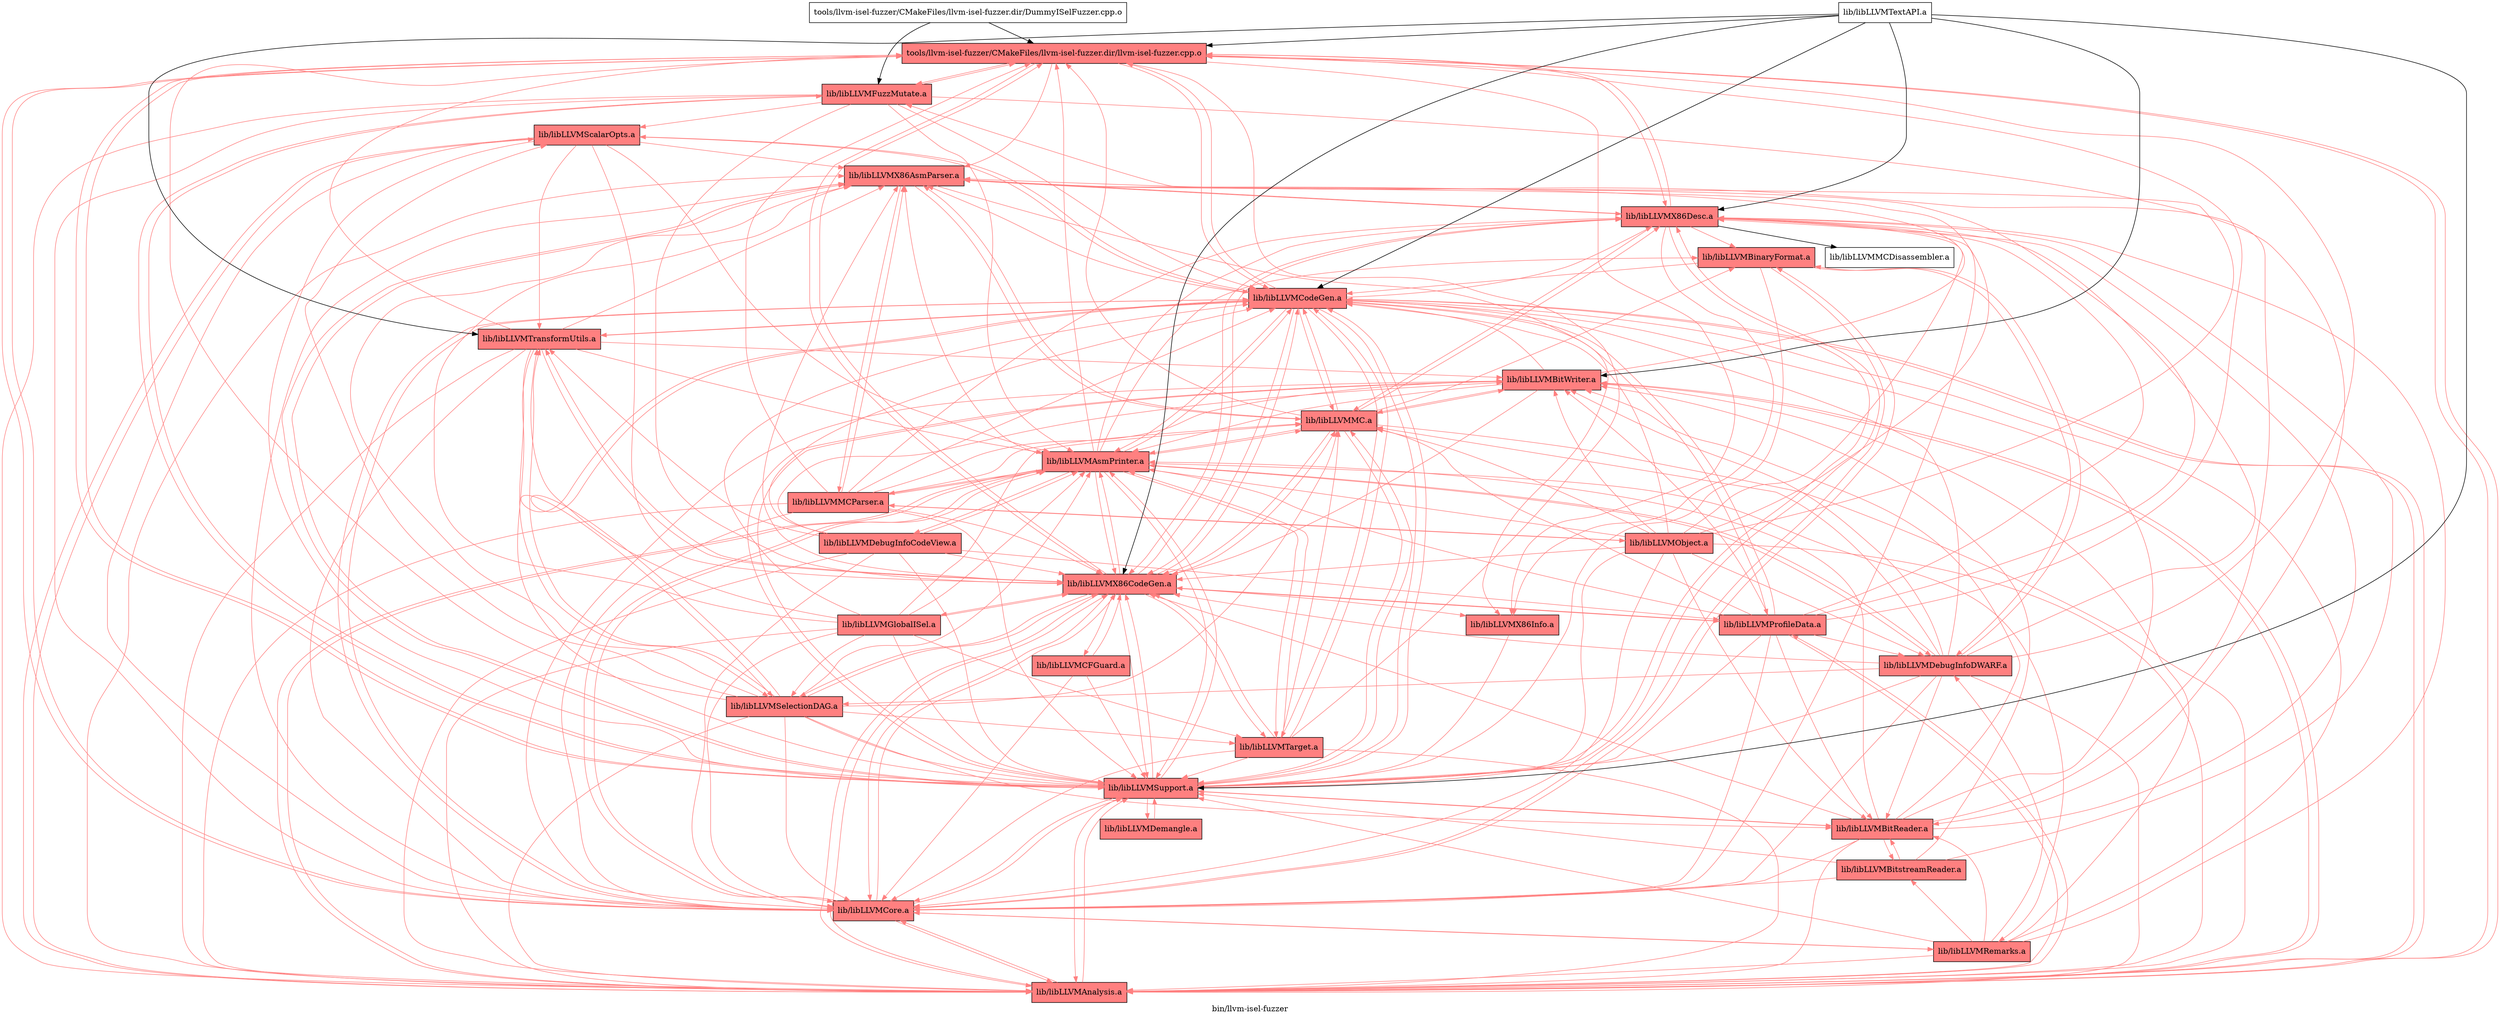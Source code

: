 digraph "bin/llvm-isel-fuzzer" {
	label="bin/llvm-isel-fuzzer";

	Node0x55f786d71548 [shape=record,shape=record,label="{tools/llvm-isel-fuzzer/CMakeFiles/llvm-isel-fuzzer.dir/DummyISelFuzzer.cpp.o}"];
	Node0x55f786d71548 -> Node0x55f786d730c8;
	Node0x55f786d71548 -> Node0x55f786d77f88;
	Node0x55f786d730c8 [shape=record,shape=record,style=filled,fillcolor="1.000000 0.5 1",label="{tools/llvm-isel-fuzzer/CMakeFiles/llvm-isel-fuzzer.dir/llvm-isel-fuzzer.cpp.o}"];
	Node0x55f786d730c8 -> Node0x55f786d79ce8[color="1.000000 0.5 1"];
	Node0x55f786d730c8 -> Node0x55f786d7a198[color="1.000000 0.5 1"];
	Node0x55f786d730c8 -> Node0x55f786d7a788[color="1.000000 0.5 1"];
	Node0x55f786d730c8 -> Node0x55f786d78398[color="1.000000 0.5 1"];
	Node0x55f786d730c8 -> Node0x55f786d788e8[color="1.000000 0.5 1"];
	Node0x55f786d730c8 -> Node0x55f786d774e8[color="1.000000 0.5 1"];
	Node0x55f786d730c8 -> Node0x55f786d77998[color="1.000000 0.5 1"];
	Node0x55f786d730c8 -> Node0x55f786d77f88[color="1.000000 0.5 1"];
	Node0x55f786d730c8 -> Node0x55f786d7c7b8[color="1.000000 0.5 1"];
	Node0x55f786d77f88 [shape=record,shape=record,style=filled,fillcolor="1.000000 0.5 1",label="{lib/libLLVMFuzzMutate.a}"];
	Node0x55f786d77f88 -> Node0x55f786d730c8[color="1.000000 0.5 1"];
	Node0x55f786d77f88 -> Node0x55f786d788e8[color="1.000000 0.5 1"];
	Node0x55f786d77f88 -> Node0x55f786d78d98[color="1.000000 0.5 1"];
	Node0x55f786d77f88 -> Node0x55f786d774e8[color="1.000000 0.5 1"];
	Node0x55f786d77f88 -> Node0x55f786d77998[color="1.000000 0.5 1"];
	Node0x55f786d77f88 -> Node0x55f786d79748[color="1.000000 0.5 1"];
	Node0x55f786d77f88 -> Node0x55f786d7c7b8[color="1.000000 0.5 1"];
	Node0x55f786d77f88 -> Node0x55f786d76598[color="1.000000 0.5 1"];
	Node0x55f786d77f88 -> Node0x55f786d7a198[color="1.000000 0.5 1"];
	Node0x55f786d79ce8 [shape=record,shape=record,style=filled,fillcolor="1.000000 0.5 1",label="{lib/libLLVMX86AsmParser.a}"];
	Node0x55f786d79ce8 -> Node0x55f786d7a788[color="1.000000 0.5 1"];
	Node0x55f786d79ce8 -> Node0x55f786d78398[color="1.000000 0.5 1"];
	Node0x55f786d79ce8 -> Node0x55f786d760e8[color="1.000000 0.5 1"];
	Node0x55f786d79ce8 -> Node0x55f786d7c7b8[color="1.000000 0.5 1"];
	Node0x55f786d79ce8 -> Node0x55f786d6ae28[color="1.000000 0.5 1"];
	Node0x55f786d7a198 [shape=record,shape=record,style=filled,fillcolor="1.000000 0.5 1",label="{lib/libLLVMX86CodeGen.a}"];
	Node0x55f786d7a198 -> Node0x55f786d7a788[color="1.000000 0.5 1"];
	Node0x55f786d7a198 -> Node0x55f786d78398[color="1.000000 0.5 1"];
	Node0x55f786d7a198 -> Node0x55f786d78d98[color="1.000000 0.5 1"];
	Node0x55f786d7a198 -> Node0x55f786d774e8[color="1.000000 0.5 1"];
	Node0x55f786d7a198 -> Node0x55f786d77998[color="1.000000 0.5 1"];
	Node0x55f786d7a198 -> Node0x55f786d760e8[color="1.000000 0.5 1"];
	Node0x55f786d7a198 -> Node0x55f786d7c7b8[color="1.000000 0.5 1"];
	Node0x55f786d7a198 -> Node0x55f786d79ce8[color="1.000000 0.5 1"];
	Node0x55f786d7a198 -> Node0x55f786d788e8[color="1.000000 0.5 1"];
	Node0x55f786d7a198 -> Node0x55f786d76cc8[color="1.000000 0.5 1"];
	Node0x55f786d7a198 -> Node0x55f786d7b868[color="1.000000 0.5 1"];
	Node0x55f786d7a198 -> Node0x55f786d7a468[color="1.000000 0.5 1"];
	Node0x55f786d7a198 -> Node0x55f786d79fb8[color="1.000000 0.5 1"];
	Node0x55f786d7a198 -> Node0x55f786d730c8[color="1.000000 0.5 1"];
	Node0x55f786d7a198 -> Node0x55f786d6ba08[color="1.000000 0.5 1"];
	Node0x55f786d7a198 -> Node0x55f786d78168[color="1.000000 0.5 1"];
	Node0x55f786d7a788 [shape=record,shape=record,style=filled,fillcolor="1.000000 0.5 1",label="{lib/libLLVMX86Desc.a}"];
	Node0x55f786d7a788 -> Node0x55f786d730c8[color="1.000000 0.5 1"];
	Node0x55f786d7a788 -> Node0x55f786d760e8[color="1.000000 0.5 1"];
	Node0x55f786d7a788 -> Node0x55f786d7c7b8[color="1.000000 0.5 1"];
	Node0x55f786d7a788 -> Node0x55f786d7a198[color="1.000000 0.5 1"];
	Node0x55f786d7a788 -> Node0x55f786d78398[color="1.000000 0.5 1"];
	Node0x55f786d7a788 -> Node0x55f786d7bef8;
	Node0x55f786d7a788 -> Node0x55f786d79ce8[color="1.000000 0.5 1"];
	Node0x55f786d7a788 -> Node0x55f786d6a658[color="1.000000 0.5 1"];
	Node0x55f786d78398 [shape=record,shape=record,style=filled,fillcolor="1.000000 0.5 1",label="{lib/libLLVMX86Info.a}"];
	Node0x55f786d78398 -> Node0x55f786d7c7b8[color="1.000000 0.5 1"];
	Node0x55f786d788e8 [shape=record,shape=record,style=filled,fillcolor="1.000000 0.5 1",label="{lib/libLLVMAnalysis.a}"];
	Node0x55f786d788e8 -> Node0x55f786d79ce8[color="1.000000 0.5 1"];
	Node0x55f786d788e8 -> Node0x55f786d7a198[color="1.000000 0.5 1"];
	Node0x55f786d788e8 -> Node0x55f786d77998[color="1.000000 0.5 1"];
	Node0x55f786d788e8 -> Node0x55f786d7c7b8[color="1.000000 0.5 1"];
	Node0x55f786d788e8 -> Node0x55f786d730c8[color="1.000000 0.5 1"];
	Node0x55f786d788e8 -> Node0x55f786d6ba08[color="1.000000 0.5 1"];
	Node0x55f786d788e8 -> Node0x55f786d774e8[color="1.000000 0.5 1"];
	Node0x55f786d788e8 -> Node0x55f786d78d98[color="1.000000 0.5 1"];
	Node0x55f786d788e8 -> Node0x55f786d76f98[color="1.000000 0.5 1"];
	Node0x55f786d788e8 -> Node0x55f786d76598[color="1.000000 0.5 1"];
	Node0x55f786d774e8 [shape=record,shape=record,style=filled,fillcolor="1.000000 0.5 1",label="{lib/libLLVMCodeGen.a}"];
	Node0x55f786d774e8 -> Node0x55f786d7a198[color="1.000000 0.5 1"];
	Node0x55f786d774e8 -> Node0x55f786d788e8[color="1.000000 0.5 1"];
	Node0x55f786d774e8 -> Node0x55f786d77998[color="1.000000 0.5 1"];
	Node0x55f786d774e8 -> Node0x55f786d7c7b8[color="1.000000 0.5 1"];
	Node0x55f786d774e8 -> Node0x55f786d760e8[color="1.000000 0.5 1"];
	Node0x55f786d774e8 -> Node0x55f786d79ce8[color="1.000000 0.5 1"];
	Node0x55f786d774e8 -> Node0x55f786d78d98[color="1.000000 0.5 1"];
	Node0x55f786d774e8 -> Node0x55f786d730c8[color="1.000000 0.5 1"];
	Node0x55f786d774e8 -> Node0x55f786d78168[color="1.000000 0.5 1"];
	Node0x55f786d774e8 -> Node0x55f786d7a788[color="1.000000 0.5 1"];
	Node0x55f786d774e8 -> Node0x55f786d7b868[color="1.000000 0.5 1"];
	Node0x55f786d774e8 -> Node0x55f786d6ba08[color="1.000000 0.5 1"];
	Node0x55f786d774e8 -> Node0x55f786d76598[color="1.000000 0.5 1"];
	Node0x55f786d774e8 -> Node0x55f786d76cc8[color="1.000000 0.5 1"];
	Node0x55f786d77998 [shape=record,shape=record,style=filled,fillcolor="1.000000 0.5 1",label="{lib/libLLVMCore.a}"];
	Node0x55f786d77998 -> Node0x55f786d7c7b8[color="1.000000 0.5 1"];
	Node0x55f786d77998 -> Node0x55f786d730c8[color="1.000000 0.5 1"];
	Node0x55f786d77998 -> Node0x55f786d7a198[color="1.000000 0.5 1"];
	Node0x55f786d77998 -> Node0x55f786d788e8[color="1.000000 0.5 1"];
	Node0x55f786d77998 -> Node0x55f786d78d98[color="1.000000 0.5 1"];
	Node0x55f786d77998 -> Node0x55f786d774e8[color="1.000000 0.5 1"];
	Node0x55f786d77998 -> Node0x55f786d6a658[color="1.000000 0.5 1"];
	Node0x55f786d77998 -> Node0x55f786d7a788[color="1.000000 0.5 1"];
	Node0x55f786d77998 -> Node0x55f786d79ce8[color="1.000000 0.5 1"];
	Node0x55f786d77998 -> Node0x55f786d69c58[color="1.000000 0.5 1"];
	Node0x55f786d7c7b8 [shape=record,shape=record,style=filled,fillcolor="1.000000 0.5 1",label="{lib/libLLVMSupport.a}"];
	Node0x55f786d7c7b8 -> Node0x55f786d7a198[color="1.000000 0.5 1"];
	Node0x55f786d7c7b8 -> Node0x55f786d788e8[color="1.000000 0.5 1"];
	Node0x55f786d7c7b8 -> Node0x55f786d78d98[color="1.000000 0.5 1"];
	Node0x55f786d7c7b8 -> Node0x55f786d774e8[color="1.000000 0.5 1"];
	Node0x55f786d7c7b8 -> Node0x55f786d76f98[color="1.000000 0.5 1"];
	Node0x55f786d7c7b8 -> Node0x55f786d77998[color="1.000000 0.5 1"];
	Node0x55f786d7c7b8 -> Node0x55f786d730c8[color="1.000000 0.5 1"];
	Node0x55f786d7c7b8 -> Node0x55f786d79ce8[color="1.000000 0.5 1"];
	Node0x55f786d7c7b8 -> Node0x55f786d760e8[color="1.000000 0.5 1"];
	Node0x55f786d7c7b8 -> Node0x55f786d7a788[color="1.000000 0.5 1"];
	Node0x55f786d7c7b8 -> Node0x55f786d79748[color="1.000000 0.5 1"];
	Node0x55f786d7c7b8 -> Node0x55f786d77f88[color="1.000000 0.5 1"];
	Node0x55f786d7c7b8 -> Node0x55f786d6b058[color="1.000000 0.5 1"];
	Node0x55f786d760e8 [shape=record,shape=record,style=filled,fillcolor="1.000000 0.5 1",label="{lib/libLLVMMC.a}"];
	Node0x55f786d760e8 -> Node0x55f786d7a788[color="1.000000 0.5 1"];
	Node0x55f786d760e8 -> Node0x55f786d7c7b8[color="1.000000 0.5 1"];
	Node0x55f786d760e8 -> Node0x55f786d788e8[color="1.000000 0.5 1"];
	Node0x55f786d760e8 -> Node0x55f786d78d98[color="1.000000 0.5 1"];
	Node0x55f786d760e8 -> Node0x55f786d774e8[color="1.000000 0.5 1"];
	Node0x55f786d760e8 -> Node0x55f786d76f98[color="1.000000 0.5 1"];
	Node0x55f786d760e8 -> Node0x55f786d730c8[color="1.000000 0.5 1"];
	Node0x55f786d760e8 -> Node0x55f786d79ce8[color="1.000000 0.5 1"];
	Node0x55f786d760e8 -> Node0x55f786d7a198[color="1.000000 0.5 1"];
	Node0x55f786d760e8 -> Node0x55f786d6a658[color="1.000000 0.5 1"];
	Node0x55f786d6ae28 [shape=record,shape=record,style=filled,fillcolor="1.000000 0.5 1",label="{lib/libLLVMMCParser.a}"];
	Node0x55f786d6ae28 -> Node0x55f786d730c8[color="1.000000 0.5 1"];
	Node0x55f786d6ae28 -> Node0x55f786d79ce8[color="1.000000 0.5 1"];
	Node0x55f786d6ae28 -> Node0x55f786d7a198[color="1.000000 0.5 1"];
	Node0x55f786d6ae28 -> Node0x55f786d7a788[color="1.000000 0.5 1"];
	Node0x55f786d6ae28 -> Node0x55f786d788e8[color="1.000000 0.5 1"];
	Node0x55f786d6ae28 -> Node0x55f786d78d98[color="1.000000 0.5 1"];
	Node0x55f786d6ae28 -> Node0x55f786d77998[color="1.000000 0.5 1"];
	Node0x55f786d6ae28 -> Node0x55f786d774e8[color="1.000000 0.5 1"];
	Node0x55f786d6ae28 -> Node0x55f786d76f98[color="1.000000 0.5 1"];
	Node0x55f786d6ae28 -> Node0x55f786d760e8[color="1.000000 0.5 1"];
	Node0x55f786d6ae28 -> Node0x55f786d7c7b8[color="1.000000 0.5 1"];
	Node0x55f786d6ae28 -> Node0x55f786d6b2d8[color="1.000000 0.5 1"];
	Node0x55f786d78d98 [shape=record,shape=record,style=filled,fillcolor="1.000000 0.5 1",label="{lib/libLLVMAsmPrinter.a}"];
	Node0x55f786d78d98 -> Node0x55f786d730c8[color="1.000000 0.5 1"];
	Node0x55f786d78d98 -> Node0x55f786d79ce8[color="1.000000 0.5 1"];
	Node0x55f786d78d98 -> Node0x55f786d7a198[color="1.000000 0.5 1"];
	Node0x55f786d78d98 -> Node0x55f786d7a788[color="1.000000 0.5 1"];
	Node0x55f786d78d98 -> Node0x55f786d788e8[color="1.000000 0.5 1"];
	Node0x55f786d78d98 -> Node0x55f786d774e8[color="1.000000 0.5 1"];
	Node0x55f786d78d98 -> Node0x55f786d77998[color="1.000000 0.5 1"];
	Node0x55f786d78d98 -> Node0x55f786d760e8[color="1.000000 0.5 1"];
	Node0x55f786d78d98 -> Node0x55f786d7c7b8[color="1.000000 0.5 1"];
	Node0x55f786d78d98 -> Node0x55f786d7b868[color="1.000000 0.5 1"];
	Node0x55f786d78d98 -> Node0x55f786d69c58[color="1.000000 0.5 1"];
	Node0x55f786d78d98 -> Node0x55f786d6a658[color="1.000000 0.5 1"];
	Node0x55f786d78d98 -> Node0x55f786d6ae28[color="1.000000 0.5 1"];
	Node0x55f786d78d98 -> Node0x55f786d7b048[color="1.000000 0.5 1"];
	Node0x55f786d78d98 -> Node0x55f786d69ed8[color="1.000000 0.5 1"];
	Node0x55f786d76cc8 [shape=record,shape=record,style=filled,fillcolor="1.000000 0.5 1",label="{lib/libLLVMSelectionDAG.a}"];
	Node0x55f786d76cc8 -> Node0x55f786d79ce8[color="1.000000 0.5 1"];
	Node0x55f786d76cc8 -> Node0x55f786d7a198[color="1.000000 0.5 1"];
	Node0x55f786d76cc8 -> Node0x55f786d788e8[color="1.000000 0.5 1"];
	Node0x55f786d76cc8 -> Node0x55f786d774e8[color="1.000000 0.5 1"];
	Node0x55f786d76cc8 -> Node0x55f786d77998[color="1.000000 0.5 1"];
	Node0x55f786d76cc8 -> Node0x55f786d76598[color="1.000000 0.5 1"];
	Node0x55f786d76cc8 -> Node0x55f786d7c7b8[color="1.000000 0.5 1"];
	Node0x55f786d76cc8 -> Node0x55f786d760e8[color="1.000000 0.5 1"];
	Node0x55f786d76cc8 -> Node0x55f786d78d98[color="1.000000 0.5 1"];
	Node0x55f786d76cc8 -> Node0x55f786d7b868[color="1.000000 0.5 1"];
	Node0x55f786d76cc8 -> Node0x55f786d78168[color="1.000000 0.5 1"];
	Node0x55f786d76cc8 -> Node0x55f786d730c8[color="1.000000 0.5 1"];
	Node0x55f786d76cc8 -> Node0x55f786d79748[color="1.000000 0.5 1"];
	Node0x55f786d7b868 [shape=record,shape=record,style=filled,fillcolor="1.000000 0.5 1",label="{lib/libLLVMTarget.a}"];
	Node0x55f786d7b868 -> Node0x55f786d7a198[color="1.000000 0.5 1"];
	Node0x55f786d7b868 -> Node0x55f786d78d98[color="1.000000 0.5 1"];
	Node0x55f786d7b868 -> Node0x55f786d77998[color="1.000000 0.5 1"];
	Node0x55f786d7b868 -> Node0x55f786d760e8[color="1.000000 0.5 1"];
	Node0x55f786d7b868 -> Node0x55f786d7c7b8[color="1.000000 0.5 1"];
	Node0x55f786d7b868 -> Node0x55f786d730c8[color="1.000000 0.5 1"];
	Node0x55f786d7b868 -> Node0x55f786d788e8[color="1.000000 0.5 1"];
	Node0x55f786d7b868 -> Node0x55f786d774e8[color="1.000000 0.5 1"];
	Node0x55f786d7a468 [shape=record,shape=record,style=filled,fillcolor="1.000000 0.5 1",label="{lib/libLLVMGlobalISel.a}"];
	Node0x55f786d7a468 -> Node0x55f786d7a198[color="1.000000 0.5 1"];
	Node0x55f786d7a468 -> Node0x55f786d77998[color="1.000000 0.5 1"];
	Node0x55f786d7a468 -> Node0x55f786d774e8[color="1.000000 0.5 1"];
	Node0x55f786d7a468 -> Node0x55f786d7c7b8[color="1.000000 0.5 1"];
	Node0x55f786d7a468 -> Node0x55f786d79ce8[color="1.000000 0.5 1"];
	Node0x55f786d7a468 -> Node0x55f786d788e8[color="1.000000 0.5 1"];
	Node0x55f786d7a468 -> Node0x55f786d78d98[color="1.000000 0.5 1"];
	Node0x55f786d7a468 -> Node0x55f786d760e8[color="1.000000 0.5 1"];
	Node0x55f786d7a468 -> Node0x55f786d76cc8[color="1.000000 0.5 1"];
	Node0x55f786d7a468 -> Node0x55f786d7b868[color="1.000000 0.5 1"];
	Node0x55f786d7a468 -> Node0x55f786d78168[color="1.000000 0.5 1"];
	Node0x55f786d79fb8 [shape=record,shape=record,style=filled,fillcolor="1.000000 0.5 1",label="{lib/libLLVMCFGuard.a}"];
	Node0x55f786d79fb8 -> Node0x55f786d7a198[color="1.000000 0.5 1"];
	Node0x55f786d79fb8 -> Node0x55f786d77998[color="1.000000 0.5 1"];
	Node0x55f786d79fb8 -> Node0x55f786d7c7b8[color="1.000000 0.5 1"];
	Node0x55f786d6ba08 [shape=record,shape=record,style=filled,fillcolor="1.000000 0.5 1",label="{lib/libLLVMProfileData.a}"];
	Node0x55f786d6ba08 -> Node0x55f786d79ce8[color="1.000000 0.5 1"];
	Node0x55f786d6ba08 -> Node0x55f786d7a198[color="1.000000 0.5 1"];
	Node0x55f786d6ba08 -> Node0x55f786d788e8[color="1.000000 0.5 1"];
	Node0x55f786d6ba08 -> Node0x55f786d78d98[color="1.000000 0.5 1"];
	Node0x55f786d6ba08 -> Node0x55f786d77998[color="1.000000 0.5 1"];
	Node0x55f786d6ba08 -> Node0x55f786d774e8[color="1.000000 0.5 1"];
	Node0x55f786d6ba08 -> Node0x55f786d76f98[color="1.000000 0.5 1"];
	Node0x55f786d6ba08 -> Node0x55f786d7c7b8[color="1.000000 0.5 1"];
	Node0x55f786d6ba08 -> Node0x55f786d7a788[color="1.000000 0.5 1"];
	Node0x55f786d6ba08 -> Node0x55f786d79748[color="1.000000 0.5 1"];
	Node0x55f786d6ba08 -> Node0x55f786d730c8[color="1.000000 0.5 1"];
	Node0x55f786d6ba08 -> Node0x55f786d760e8[color="1.000000 0.5 1"];
	Node0x55f786d6ba08 -> Node0x55f786d7b048[color="1.000000 0.5 1"];
	Node0x55f786d78168 [shape=record,shape=record,style=filled,fillcolor="1.000000 0.5 1",label="{lib/libLLVMTransformUtils.a}"];
	Node0x55f786d78168 -> Node0x55f786d79ce8[color="1.000000 0.5 1"];
	Node0x55f786d78168 -> Node0x55f786d7a198[color="1.000000 0.5 1"];
	Node0x55f786d78168 -> Node0x55f786d788e8[color="1.000000 0.5 1"];
	Node0x55f786d78168 -> Node0x55f786d774e8[color="1.000000 0.5 1"];
	Node0x55f786d78168 -> Node0x55f786d77998[color="1.000000 0.5 1"];
	Node0x55f786d78168 -> Node0x55f786d76cc8[color="1.000000 0.5 1"];
	Node0x55f786d78168 -> Node0x55f786d7c7b8[color="1.000000 0.5 1"];
	Node0x55f786d78168 -> Node0x55f786d76f98[color="1.000000 0.5 1"];
	Node0x55f786d78168 -> Node0x55f786d730c8[color="1.000000 0.5 1"];
	Node0x55f786d78168 -> Node0x55f786d78d98[color="1.000000 0.5 1"];
	Node0x55f786d7bef8 [shape=record,shape=record,label="{lib/libLLVMMCDisassembler.a}"];
	Node0x55f786d6a658 [shape=record,shape=record,style=filled,fillcolor="1.000000 0.5 1",label="{lib/libLLVMBinaryFormat.a}"];
	Node0x55f786d6a658 -> Node0x55f786d77998[color="1.000000 0.5 1"];
	Node0x55f786d6a658 -> Node0x55f786d7c7b8[color="1.000000 0.5 1"];
	Node0x55f786d6a658 -> Node0x55f786d7b048[color="1.000000 0.5 1"];
	Node0x55f786d6a658 -> Node0x55f786d774e8[color="1.000000 0.5 1"];
	Node0x55f786d69c58 [shape=record,shape=record,style=filled,fillcolor="1.000000 0.5 1",label="{lib/libLLVMRemarks.a}"];
	Node0x55f786d69c58 -> Node0x55f786d7c7b8[color="1.000000 0.5 1"];
	Node0x55f786d69c58 -> Node0x55f786d77998[color="1.000000 0.5 1"];
	Node0x55f786d69c58 -> Node0x55f786d76f98[color="1.000000 0.5 1"];
	Node0x55f786d69c58 -> Node0x55f786d774e8[color="1.000000 0.5 1"];
	Node0x55f786d69c58 -> Node0x55f786d79748[color="1.000000 0.5 1"];
	Node0x55f786d69c58 -> Node0x55f786d788e8[color="1.000000 0.5 1"];
	Node0x55f786d69c58 -> Node0x55f786d7a788[color="1.000000 0.5 1"];
	Node0x55f786d69c58 -> Node0x55f786d7b048[color="1.000000 0.5 1"];
	Node0x55f786d69c58 -> Node0x55f786d6a1a8[color="1.000000 0.5 1"];
	Node0x55f786d7b048 [shape=record,shape=record,style=filled,fillcolor="1.000000 0.5 1",label="{lib/libLLVMDebugInfoDWARF.a}"];
	Node0x55f786d7b048 -> Node0x55f786d7a788[color="1.000000 0.5 1"];
	Node0x55f786d7b048 -> Node0x55f786d78d98[color="1.000000 0.5 1"];
	Node0x55f786d7b048 -> Node0x55f786d774e8[color="1.000000 0.5 1"];
	Node0x55f786d7b048 -> Node0x55f786d760e8[color="1.000000 0.5 1"];
	Node0x55f786d7b048 -> Node0x55f786d7c7b8[color="1.000000 0.5 1"];
	Node0x55f786d7b048 -> Node0x55f786d6a658[color="1.000000 0.5 1"];
	Node0x55f786d7b048 -> Node0x55f786d788e8[color="1.000000 0.5 1"];
	Node0x55f786d7b048 -> Node0x55f786d77998[color="1.000000 0.5 1"];
	Node0x55f786d7b048 -> Node0x55f786d76f98[color="1.000000 0.5 1"];
	Node0x55f786d7b048 -> Node0x55f786d79748[color="1.000000 0.5 1"];
	Node0x55f786d7b048 -> Node0x55f786d76cc8[color="1.000000 0.5 1"];
	Node0x55f786d7b048 -> Node0x55f786d730c8[color="1.000000 0.5 1"];
	Node0x55f786d7b048 -> Node0x55f786d7a198[color="1.000000 0.5 1"];
	Node0x55f786d69ed8 [shape=record,shape=record,style=filled,fillcolor="1.000000 0.5 1",label="{lib/libLLVMDebugInfoCodeView.a}"];
	Node0x55f786d69ed8 -> Node0x55f786d788e8[color="1.000000 0.5 1"];
	Node0x55f786d69ed8 -> Node0x55f786d77998[color="1.000000 0.5 1"];
	Node0x55f786d69ed8 -> Node0x55f786d7c7b8[color="1.000000 0.5 1"];
	Node0x55f786d69ed8 -> Node0x55f786d78d98[color="1.000000 0.5 1"];
	Node0x55f786d69ed8 -> Node0x55f786d774e8[color="1.000000 0.5 1"];
	Node0x55f786d69ed8 -> Node0x55f786d76f98[color="1.000000 0.5 1"];
	Node0x55f786d69ed8 -> Node0x55f786d7a198[color="1.000000 0.5 1"];
	Node0x55f786d69ed8 -> Node0x55f786d78168[color="1.000000 0.5 1"];
	Node0x55f786d69ed8 -> Node0x55f786d6ba08[color="1.000000 0.5 1"];
	Node0x55f786d76598 [shape=record,shape=record,style=filled,fillcolor="1.000000 0.5 1",label="{lib/libLLVMScalarOpts.a}"];
	Node0x55f786d76598 -> Node0x55f786d79ce8[color="1.000000 0.5 1"];
	Node0x55f786d76598 -> Node0x55f786d7a198[color="1.000000 0.5 1"];
	Node0x55f786d76598 -> Node0x55f786d788e8[color="1.000000 0.5 1"];
	Node0x55f786d76598 -> Node0x55f786d77998[color="1.000000 0.5 1"];
	Node0x55f786d76598 -> Node0x55f786d774e8[color="1.000000 0.5 1"];
	Node0x55f786d76598 -> Node0x55f786d7c7b8[color="1.000000 0.5 1"];
	Node0x55f786d76598 -> Node0x55f786d78168[color="1.000000 0.5 1"];
	Node0x55f786d76598 -> Node0x55f786d78d98[color="1.000000 0.5 1"];
	Node0x55f786d79748 [shape=record,shape=record,style=filled,fillcolor="1.000000 0.5 1",label="{lib/libLLVMBitReader.a}"];
	Node0x55f786d79748 -> Node0x55f786d79ce8[color="1.000000 0.5 1"];
	Node0x55f786d79748 -> Node0x55f786d7a198[color="1.000000 0.5 1"];
	Node0x55f786d79748 -> Node0x55f786d7a788[color="1.000000 0.5 1"];
	Node0x55f786d79748 -> Node0x55f786d788e8[color="1.000000 0.5 1"];
	Node0x55f786d79748 -> Node0x55f786d78d98[color="1.000000 0.5 1"];
	Node0x55f786d79748 -> Node0x55f786d774e8[color="1.000000 0.5 1"];
	Node0x55f786d79748 -> Node0x55f786d77998[color="1.000000 0.5 1"];
	Node0x55f786d79748 -> Node0x55f786d7c7b8[color="1.000000 0.5 1"];
	Node0x55f786d79748 -> Node0x55f786d6a1a8[color="1.000000 0.5 1"];
	Node0x55f786d79748 -> Node0x55f786d76f98[color="1.000000 0.5 1"];
	Node0x55f786d76f98 [shape=record,shape=record,style=filled,fillcolor="1.000000 0.5 1",label="{lib/libLLVMBitWriter.a}"];
	Node0x55f786d76f98 -> Node0x55f786d79ce8[color="1.000000 0.5 1"];
	Node0x55f786d76f98 -> Node0x55f786d7a198[color="1.000000 0.5 1"];
	Node0x55f786d76f98 -> Node0x55f786d788e8[color="1.000000 0.5 1"];
	Node0x55f786d76f98 -> Node0x55f786d78d98[color="1.000000 0.5 1"];
	Node0x55f786d76f98 -> Node0x55f786d77998[color="1.000000 0.5 1"];
	Node0x55f786d76f98 -> Node0x55f786d774e8[color="1.000000 0.5 1"];
	Node0x55f786d76f98 -> Node0x55f786d760e8[color="1.000000 0.5 1"];
	Node0x55f786d76f98 -> Node0x55f786d7c7b8[color="1.000000 0.5 1"];
	Node0x55f786d6a1a8 [shape=record,shape=record,style=filled,fillcolor="1.000000 0.5 1",label="{lib/libLLVMBitstreamReader.a}"];
	Node0x55f786d6a1a8 -> Node0x55f786d7a788[color="1.000000 0.5 1"];
	Node0x55f786d6a1a8 -> Node0x55f786d77998[color="1.000000 0.5 1"];
	Node0x55f786d6a1a8 -> Node0x55f786d76f98[color="1.000000 0.5 1"];
	Node0x55f786d6a1a8 -> Node0x55f786d79748[color="1.000000 0.5 1"];
	Node0x55f786d6a1a8 -> Node0x55f786d7c7b8[color="1.000000 0.5 1"];
	Node0x55f786d6b058 [shape=record,shape=record,style=filled,fillcolor="1.000000 0.5 1",label="{lib/libLLVMDemangle.a}"];
	Node0x55f786d6b058 -> Node0x55f786d7c7b8[color="1.000000 0.5 1"];
	Node0x55f786d6b2d8 [shape=record,shape=record,style=filled,fillcolor="1.000000 0.5 1",label="{lib/libLLVMObject.a}"];
	Node0x55f786d6b2d8 -> Node0x55f786d774e8[color="1.000000 0.5 1"];
	Node0x55f786d6b2d8 -> Node0x55f786d7c7b8[color="1.000000 0.5 1"];
	Node0x55f786d6b2d8 -> Node0x55f786d77998[color="1.000000 0.5 1"];
	Node0x55f786d6b2d8 -> Node0x55f786d76f98[color="1.000000 0.5 1"];
	Node0x55f786d6b2d8 -> Node0x55f786d79748[color="1.000000 0.5 1"];
	Node0x55f786d6b2d8 -> Node0x55f786d7a198[color="1.000000 0.5 1"];
	Node0x55f786d6b2d8 -> Node0x55f786d78d98[color="1.000000 0.5 1"];
	Node0x55f786d6b2d8 -> Node0x55f786d77f88[color="1.000000 0.5 1"];
	Node0x55f786d6b2d8 -> Node0x55f786d760e8[color="1.000000 0.5 1"];
	Node0x55f786d6b2d8 -> Node0x55f786d7a788[color="1.000000 0.5 1"];
	Node0x55f786d6b2d8 -> Node0x55f786d79ce8[color="1.000000 0.5 1"];
	Node0x55f786d6b2d8 -> Node0x55f786d6ae28[color="1.000000 0.5 1"];
	Node0x55f786d6b2d8 -> Node0x55f786d788e8[color="1.000000 0.5 1"];
	Node0x55f786d6b2d8 -> Node0x55f786d7b048[color="1.000000 0.5 1"];
	Node0x55f786d6a8d8 [shape=record,shape=record,label="{lib/libLLVMTextAPI.a}"];
	Node0x55f786d6a8d8 -> Node0x55f786d7c7b8;
	Node0x55f786d6a8d8 -> Node0x55f786d730c8;
	Node0x55f786d6a8d8 -> Node0x55f786d774e8;
	Node0x55f786d6a8d8 -> Node0x55f786d76f98;
	Node0x55f786d6a8d8 -> Node0x55f786d7a198;
	Node0x55f786d6a8d8 -> Node0x55f786d78168;
	Node0x55f786d6a8d8 -> Node0x55f786d7a788;
}
